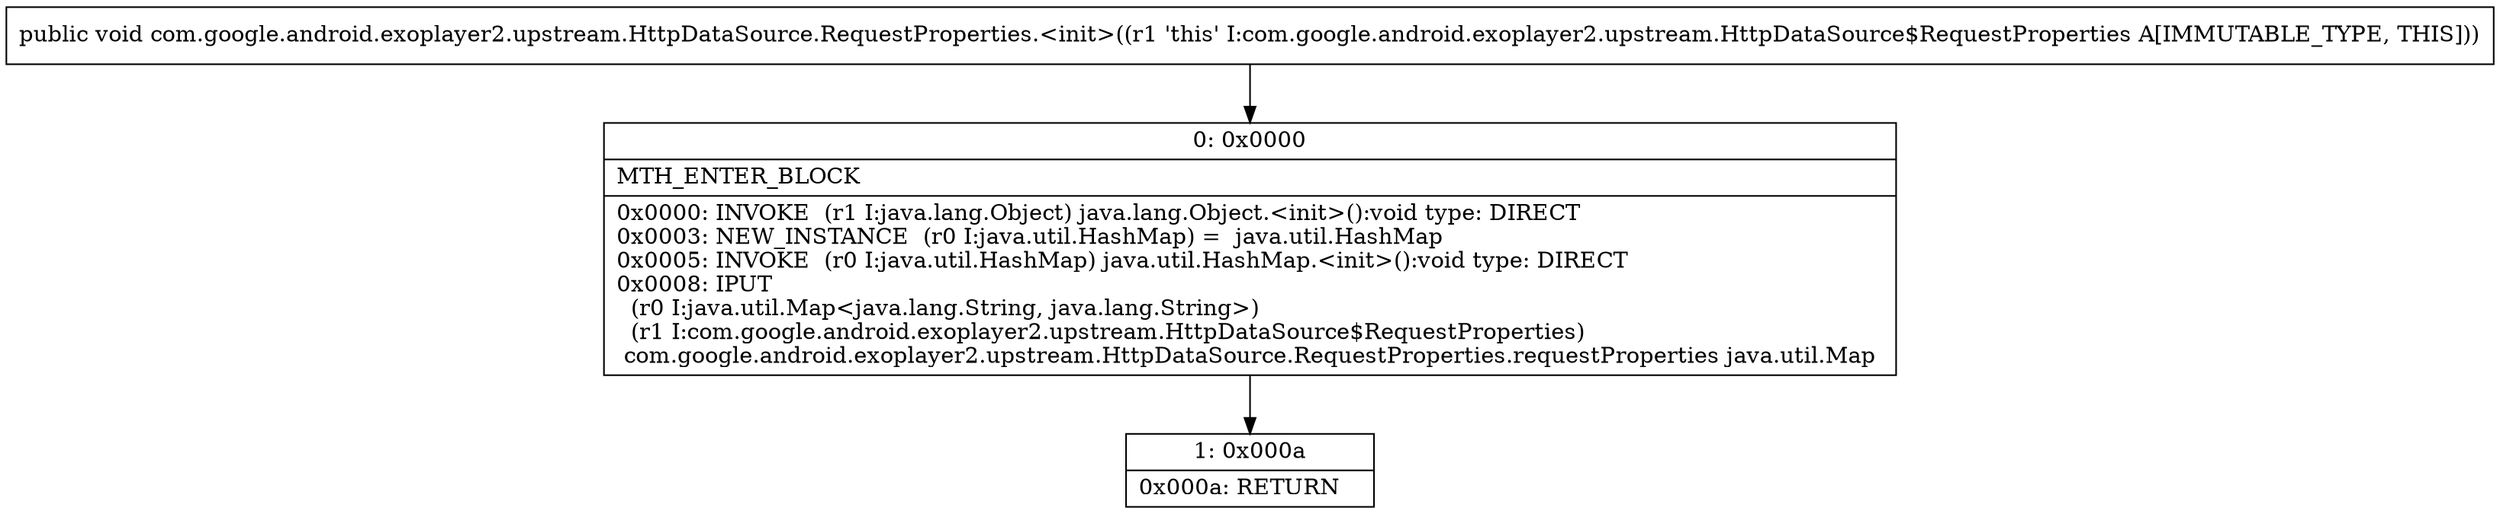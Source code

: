 digraph "CFG forcom.google.android.exoplayer2.upstream.HttpDataSource.RequestProperties.\<init\>()V" {
Node_0 [shape=record,label="{0\:\ 0x0000|MTH_ENTER_BLOCK\l|0x0000: INVOKE  (r1 I:java.lang.Object) java.lang.Object.\<init\>():void type: DIRECT \l0x0003: NEW_INSTANCE  (r0 I:java.util.HashMap) =  java.util.HashMap \l0x0005: INVOKE  (r0 I:java.util.HashMap) java.util.HashMap.\<init\>():void type: DIRECT \l0x0008: IPUT  \l  (r0 I:java.util.Map\<java.lang.String, java.lang.String\>)\l  (r1 I:com.google.android.exoplayer2.upstream.HttpDataSource$RequestProperties)\l com.google.android.exoplayer2.upstream.HttpDataSource.RequestProperties.requestProperties java.util.Map \l}"];
Node_1 [shape=record,label="{1\:\ 0x000a|0x000a: RETURN   \l}"];
MethodNode[shape=record,label="{public void com.google.android.exoplayer2.upstream.HttpDataSource.RequestProperties.\<init\>((r1 'this' I:com.google.android.exoplayer2.upstream.HttpDataSource$RequestProperties A[IMMUTABLE_TYPE, THIS])) }"];
MethodNode -> Node_0;
Node_0 -> Node_1;
}


